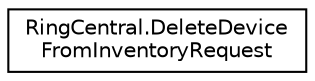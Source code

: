 digraph "Graphical Class Hierarchy"
{
 // LATEX_PDF_SIZE
  edge [fontname="Helvetica",fontsize="10",labelfontname="Helvetica",labelfontsize="10"];
  node [fontname="Helvetica",fontsize="10",shape=record];
  rankdir="LR";
  Node0 [label="RingCentral.DeleteDevice\lFromInventoryRequest",height=0.2,width=0.4,color="black", fillcolor="white", style="filled",URL="$classRingCentral_1_1DeleteDeviceFromInventoryRequest.html",tooltip=" "];
}
